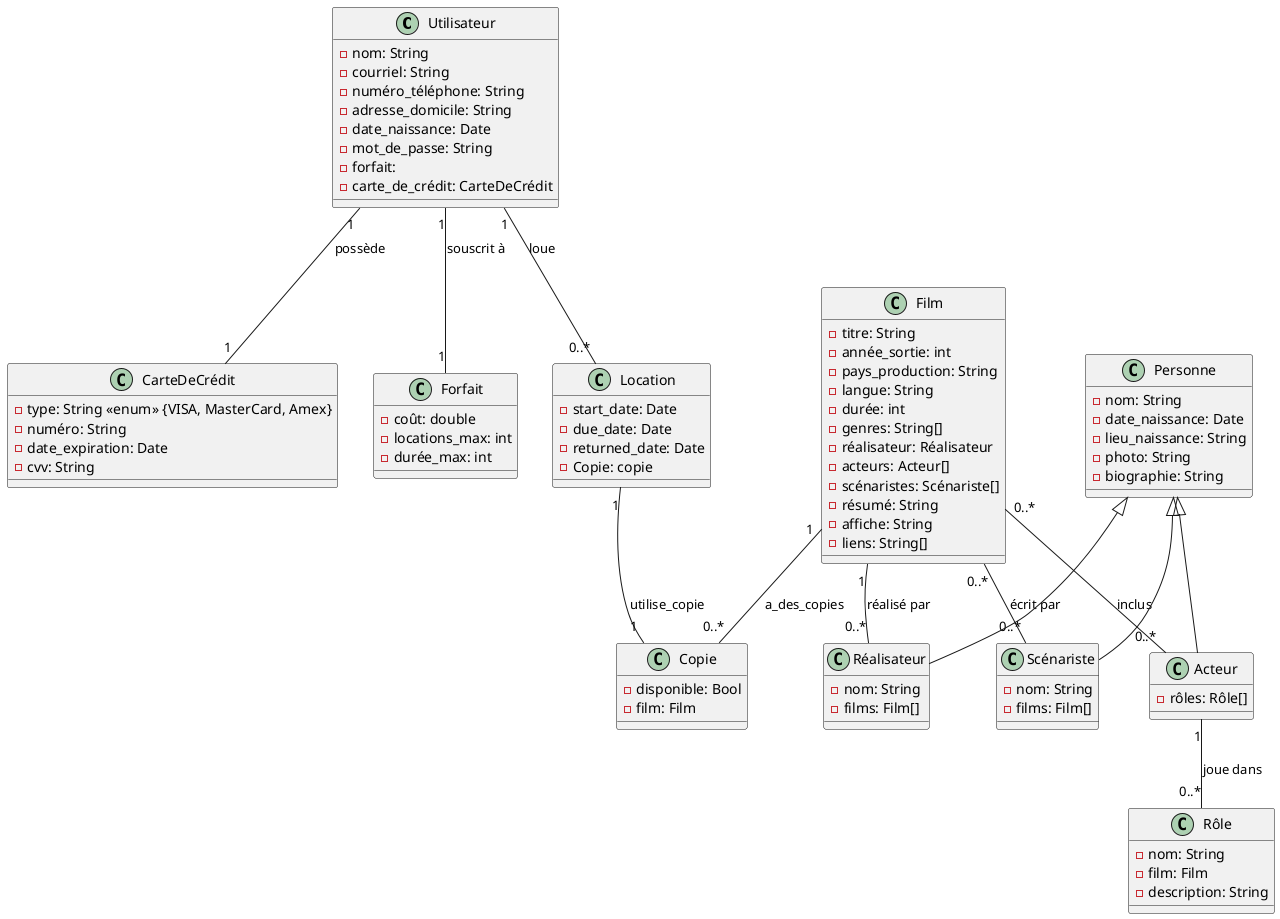@startuml
' Classe principale Utilisateur id vont d i ou a
class Utilisateur {
  - nom: String
  - courriel: String
  - numéro_téléphone: String
  - adresse_domicile: String
  - date_naissance: Date
  - mot_de_passe: String
  - forfait: 
  - carte_de_crédit: CarteDeCrédit
}

' Carte de Crédit
class CarteDeCrédit {
  - type: String <<enum>> {VISA, MasterCard, Amex}
  - numéro: String
  - date_expiration: Date
  - cvv: String
}

' Forfait
class Forfait {
  - coût: double
  - locations_max: int
  - durée_max: int
}

' Location
class Location {
  - start_date: Date
  - due_date: Date
  - returned_date: Date
  - Copie: copie
}

' Film
class Film {
  - titre: String
  - année_sortie: int
  - pays_production: String
  - langue: String
  - durée: int
  - genres: String[]
  - réalisateur: Réalisateur
  - acteurs: Acteur[]
  - scénaristes: Scénariste[]
  - résumé: String
  - affiche: String
  - liens: String[]
}

' Réalisateur
class Réalisateur {
  - nom: String
  - films: Film[]
}

' Scénariste
class Scénariste {
  - nom: String
  - films: Film[]
}

' Acteur
class Acteur {
  - rôles: Rôle[]
}

' Rôle
class Rôle {
  - nom: String
  - film: Film
  - description: String
}

' Personne (classe parent)
class Personne {
  - nom: String
  - date_naissance: Date
  - lieu_naissance: String
  - photo: String
  - biographie: String
}

' Classe Copie pour les copies de films
class Copie {
  - disponible: Bool
  - film: Film
}

' Associations
Utilisateur "1" -- "1" CarteDeCrédit : possède
Utilisateur "1" -- "1" Forfait : souscrit à
Utilisateur "1" -- "0..*" Location : loue


Location "1" -- "1" Copie : utilise_copie

Film "1" -- "0..*" Réalisateur : réalisé par
Film "0..*" -- "0..*" Acteur : inclus
Film "0..*" -- "0..*" Scénariste : écrit par
Film "1" -- "0..*" Copie : a_des_copies

Personne <|-- Réalisateur
Personne <|-- Acteur
Personne <|-- Scénariste
Acteur "1" -- "0..*" Rôle : joue dans

@enduml
